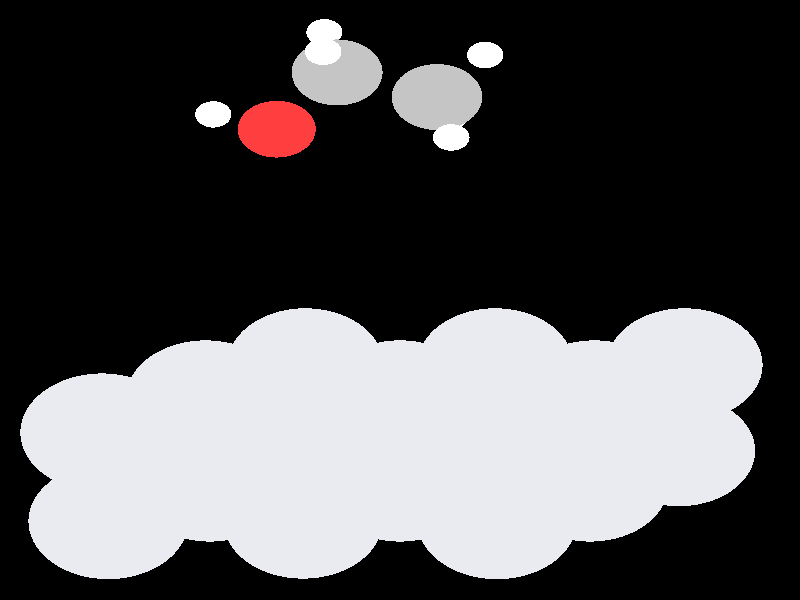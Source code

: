 #include "colors.inc"
#include "finish.inc"

global_settings {assumed_gamma 1 max_trace_level 6}
background {color White transmit 1.0}
camera {perspective
  right -11.34*x up 11.72*y
  direction 100.00*z
  location <0,0,100.00> look_at <0,0,0>}


light_source {<  2.00,   3.00,  40.00> color White
  area_light <0.70, 0, 0>, <0, 0.70, 0>, 3, 3
  adaptive 1 jitter}
// no fog
#declare simple = finish {phong 0.7}
#declare pale = finish {ambient 0.5 diffuse 0.85 roughness 0.001 specular 0.200 }
#declare intermediate = finish {ambient 0.3 diffuse 0.6 specular 0.1 roughness 0.04}
#declare vmd = finish {ambient 0.0 diffuse 0.65 phong 0.1 phong_size 40.0 specular 0.5 }
#declare jmol = finish {ambient 0.2 diffuse 0.6 specular 1 roughness 0.001 metallic}
#declare ase2 = finish {ambient 0.05 brilliance 3 diffuse 0.6 metallic specular 0.7 roughness 0.04 reflection 0.15}
#declare ase3 = finish {ambient 0.15 brilliance 2 diffuse 0.6 metallic specular 1.0 roughness 0.001 reflection 0.0}
#declare glass = finish {ambient 0.05 diffuse 0.3 specular 1.0 roughness 0.001}
#declare glass2 = finish {ambient 0.01 diffuse 0.3 specular 1.0 reflection 0.25 roughness 0.001}
#declare Rcell = 0.050;
#declare Rbond = 0.100;

#macro atom(LOC, R, COL, TRANS, FIN)
  sphere{LOC, R texture{pigment{color COL transmit TRANS} finish{FIN}}}
#end
#macro constrain(LOC, R, COL, TRANS FIN)
union{torus{R, Rcell rotate 45*z texture{pigment{color COL transmit TRANS} finish{FIN}}}
     torus{R, Rcell rotate -45*z texture{pigment{color COL transmit TRANS} finish{FIN}}}
     translate LOC}
#end

// no cell vertices
atom(< -4.24,  -4.43,  -2.56>, 1.16, rgb <0.82, 0.82, 0.88>, 0.0, ase3) // #0
atom(< -1.41,  -4.42,  -2.56>, 1.16, rgb <0.82, 0.82, 0.88>, 0.0, ase3) // #1
atom(<  1.41,  -4.43,  -2.56>, 1.16, rgb <0.82, 0.82, 0.88>, 0.0, ase3) // #2
atom(< -2.83,  -3.79,  -4.93>, 1.16, rgb <0.82, 0.82, 0.88>, 0.0, ase3) // #3
atom(< -0.00,  -3.79,  -4.93>, 1.16, rgb <0.82, 0.82, 0.88>, 0.0, ase3) // #4
atom(<  2.83,  -3.79,  -4.93>, 1.16, rgb <0.82, 0.82, 0.88>, 0.0, ase3) // #5
atom(< -1.41,  -3.16,  -7.29>, 1.16, rgb <0.82, 0.82, 0.88>, 0.0, ase3) // #6
atom(<  1.41,  -3.16,  -7.29>, 1.16, rgb <0.82, 0.82, 0.88>, 0.0, ase3) // #7
atom(<  4.24,  -3.16,  -7.29>, 1.16, rgb <0.82, 0.82, 0.88>, 0.0, ase3) // #8
atom(< -4.24,  -2.60,  -0.38>, 1.16, rgb <0.82, 0.82, 0.88>, 0.0, ase3) // #9
atom(< -1.41,  -2.60,  -0.38>, 1.16, rgb <0.82, 0.82, 0.88>, 0.0, ase3) // #10
atom(<  1.42,  -2.60,  -0.38>, 1.16, rgb <0.82, 0.82, 0.88>, 0.0, ase3) // #11
atom(< -2.83,  -1.97,  -2.75>, 1.16, rgb <0.82, 0.82, 0.88>, 0.0, ase3) // #12
atom(<  0.00,  -1.97,  -2.75>, 1.16, rgb <0.82, 0.82, 0.88>, 0.0, ase3) // #13
atom(<  2.83,  -1.97,  -2.75>, 1.16, rgb <0.82, 0.82, 0.88>, 0.0, ase3) // #14
atom(< -1.41,  -1.33,  -5.12>, 1.16, rgb <0.82, 0.82, 0.88>, 0.0, ase3) // #15
atom(<  1.42,  -1.33,  -5.12>, 1.16, rgb <0.82, 0.82, 0.88>, 0.0, ase3) // #16
atom(<  4.24,  -1.33,  -5.11>, 1.16, rgb <0.82, 0.82, 0.88>, 0.0, ase3) // #17
atom(<  0.53,   4.01,  -1.15>, 0.65, rgb <0.56, 0.56, 0.56>, 0.0, ase3) // #18
atom(< -0.90,   4.49,  -1.02>, 0.65, rgb <0.56, 0.56, 0.56>, 0.0, ase3) // #19
atom(< -1.77,   3.38,  -1.32>, 0.56, rgb <1.00, 0.05, 0.05>, 0.0, ase3) // #20
atom(<  1.22,   4.83,  -0.93>, 0.26, rgb <1.00, 1.00, 1.00>, 0.0, ase3) // #21
atom(<  0.73,   3.19,  -0.46>, 0.26, rgb <1.00, 1.00, 1.00>, 0.0, ase3) // #22
atom(<  0.72,   3.66,  -2.17>, 0.26, rgb <1.00, 1.00, 1.00>, 0.0, ase3) // #23
atom(< -1.09,   5.32,  -1.71>, 0.26, rgb <1.00, 1.00, 1.00>, 0.0, ase3) // #24
atom(< -1.09,   4.85,   0.00>, 0.26, rgb <1.00, 1.00, 1.00>, 0.0, ase3) // #25
atom(< -2.68,   3.67,  -1.24>, 0.26, rgb <1.00, 1.00, 1.00>, 0.0, ase3) // #26

// no constraints
